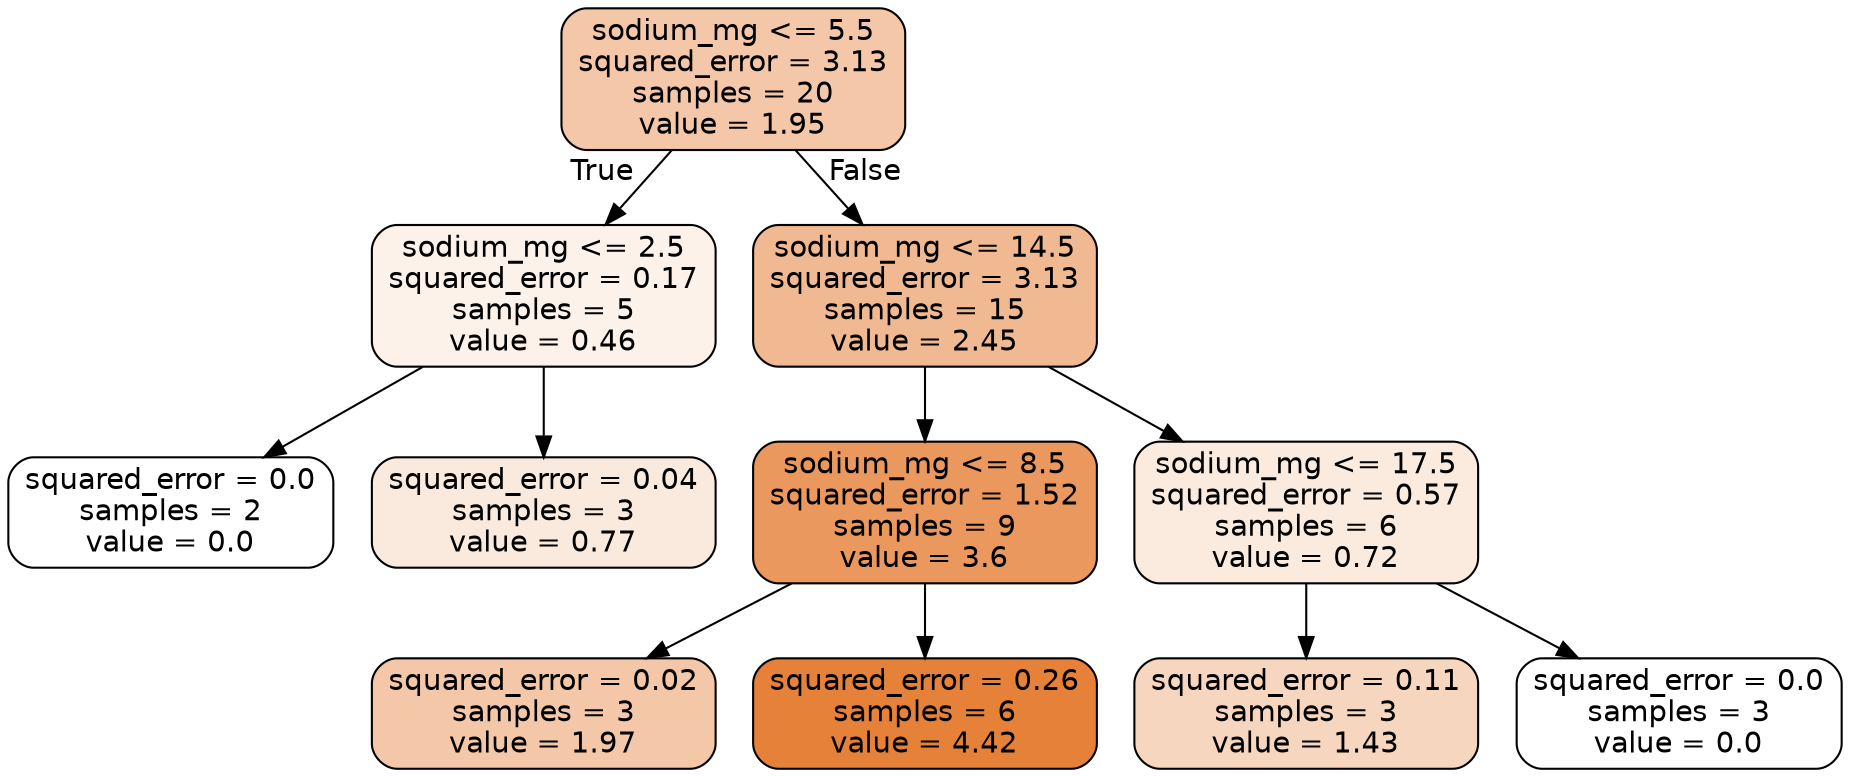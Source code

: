 digraph Tree {
node [shape=box, style="filled, rounded", color="black", fontname="helvetica"] ;
edge [fontname="helvetica"] ;
0 [label="sodium_mg <= 5.5\nsquared_error = 3.13\nsamples = 20\nvalue = 1.95", fillcolor="#f4c7a8"] ;
1 [label="sodium_mg <= 2.5\nsquared_error = 0.17\nsamples = 5\nvalue = 0.46", fillcolor="#fcf2ea"] ;
0 -> 1 [labeldistance=2.5, labelangle=45, headlabel="True"] ;
2 [label="squared_error = 0.0\nsamples = 2\nvalue = 0.0", fillcolor="#ffffff"] ;
1 -> 2 ;
3 [label="squared_error = 0.04\nsamples = 3\nvalue = 0.77", fillcolor="#fae9dd"] ;
1 -> 3 ;
4 [label="sodium_mg <= 14.5\nsquared_error = 3.13\nsamples = 15\nvalue = 2.45", fillcolor="#f1b991"] ;
0 -> 4 [labeldistance=2.5, labelangle=-45, headlabel="False"] ;
5 [label="sodium_mg <= 8.5\nsquared_error = 1.52\nsamples = 9\nvalue = 3.6", fillcolor="#ea985e"] ;
4 -> 5 ;
6 [label="squared_error = 0.02\nsamples = 3\nvalue = 1.97", fillcolor="#f3c7a7"] ;
5 -> 6 ;
7 [label="squared_error = 0.26\nsamples = 6\nvalue = 4.42", fillcolor="#e58139"] ;
5 -> 7 ;
8 [label="sodium_mg <= 17.5\nsquared_error = 0.57\nsamples = 6\nvalue = 0.72", fillcolor="#fbebdf"] ;
4 -> 8 ;
9 [label="squared_error = 0.11\nsamples = 3\nvalue = 1.43", fillcolor="#f7d6bf"] ;
8 -> 9 ;
10 [label="squared_error = 0.0\nsamples = 3\nvalue = 0.0", fillcolor="#ffffff"] ;
8 -> 10 ;
}